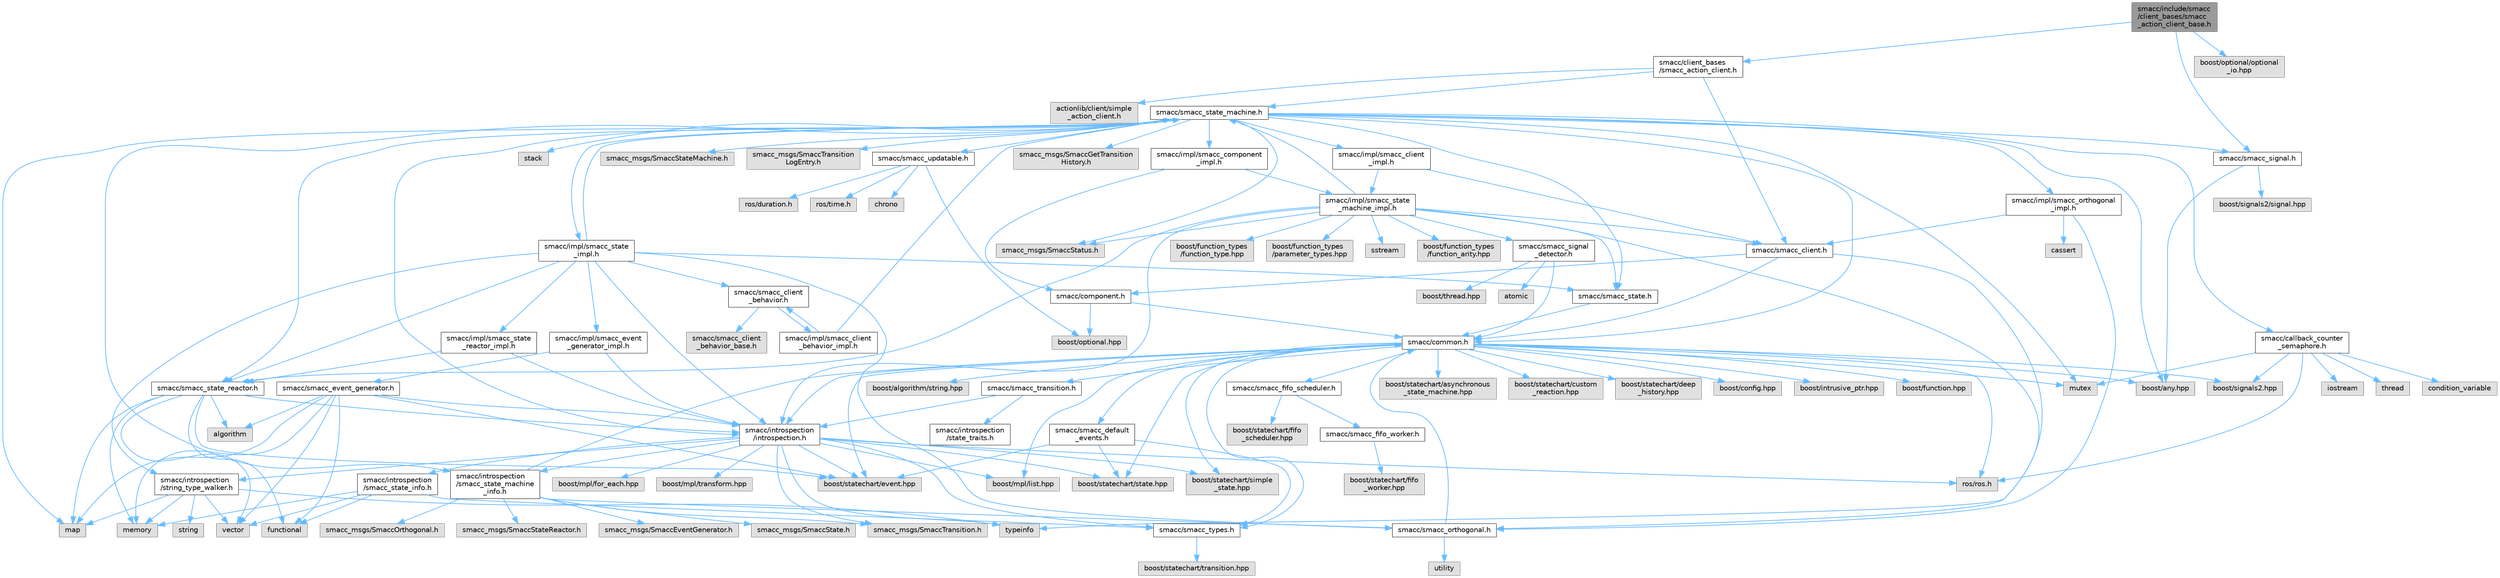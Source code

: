 digraph "smacc/include/smacc/client_bases/smacc_action_client_base.h"
{
 // LATEX_PDF_SIZE
  bgcolor="transparent";
  edge [fontname=Helvetica,fontsize=10,labelfontname=Helvetica,labelfontsize=10];
  node [fontname=Helvetica,fontsize=10,shape=box,height=0.2,width=0.4];
  Node1 [label="smacc/include/smacc\l/client_bases/smacc\l_action_client_base.h",height=0.2,width=0.4,color="gray40", fillcolor="grey60", style="filled", fontcolor="black",tooltip=" "];
  Node1 -> Node2 [color="steelblue1",style="solid"];
  Node2 [label="smacc/client_bases\l/smacc_action_client.h",height=0.2,width=0.4,color="grey40", fillcolor="white", style="filled",URL="$smacc__action__client_8h.html",tooltip=" "];
  Node2 -> Node3 [color="steelblue1",style="solid"];
  Node3 [label="smacc/smacc_client.h",height=0.2,width=0.4,color="grey40", fillcolor="white", style="filled",URL="$smacc__client_8h.html",tooltip=" "];
  Node3 -> Node4 [color="steelblue1",style="solid"];
  Node4 [label="smacc/common.h",height=0.2,width=0.4,color="grey40", fillcolor="white", style="filled",URL="$common_8h.html",tooltip=" "];
  Node4 -> Node5 [color="steelblue1",style="solid"];
  Node5 [label="boost/statechart/state.hpp",height=0.2,width=0.4,color="grey60", fillcolor="#E0E0E0", style="filled",tooltip=" "];
  Node4 -> Node6 [color="steelblue1",style="solid"];
  Node6 [label="boost/statechart/simple\l_state.hpp",height=0.2,width=0.4,color="grey60", fillcolor="#E0E0E0", style="filled",tooltip=" "];
  Node4 -> Node7 [color="steelblue1",style="solid"];
  Node7 [label="boost/statechart/event.hpp",height=0.2,width=0.4,color="grey60", fillcolor="#E0E0E0", style="filled",tooltip=" "];
  Node4 -> Node8 [color="steelblue1",style="solid"];
  Node8 [label="boost/statechart/asynchronous\l_state_machine.hpp",height=0.2,width=0.4,color="grey60", fillcolor="#E0E0E0", style="filled",tooltip=" "];
  Node4 -> Node9 [color="steelblue1",style="solid"];
  Node9 [label="boost/statechart/custom\l_reaction.hpp",height=0.2,width=0.4,color="grey60", fillcolor="#E0E0E0", style="filled",tooltip=" "];
  Node4 -> Node10 [color="steelblue1",style="solid"];
  Node10 [label="boost/statechart/deep\l_history.hpp",height=0.2,width=0.4,color="grey60", fillcolor="#E0E0E0", style="filled",tooltip=" "];
  Node4 -> Node11 [color="steelblue1",style="solid"];
  Node11 [label="boost/config.hpp",height=0.2,width=0.4,color="grey60", fillcolor="#E0E0E0", style="filled",tooltip=" "];
  Node4 -> Node12 [color="steelblue1",style="solid"];
  Node12 [label="boost/intrusive_ptr.hpp",height=0.2,width=0.4,color="grey60", fillcolor="#E0E0E0", style="filled",tooltip=" "];
  Node4 -> Node13 [color="steelblue1",style="solid"];
  Node13 [label="boost/function.hpp",height=0.2,width=0.4,color="grey60", fillcolor="#E0E0E0", style="filled",tooltip=" "];
  Node4 -> Node14 [color="steelblue1",style="solid"];
  Node14 [label="boost/signals2.hpp",height=0.2,width=0.4,color="grey60", fillcolor="#E0E0E0", style="filled",tooltip=" "];
  Node4 -> Node15 [color="steelblue1",style="solid"];
  Node15 [label="boost/mpl/list.hpp",height=0.2,width=0.4,color="grey60", fillcolor="#E0E0E0", style="filled",tooltip=" "];
  Node4 -> Node16 [color="steelblue1",style="solid"];
  Node16 [label="boost/any.hpp",height=0.2,width=0.4,color="grey60", fillcolor="#E0E0E0", style="filled",tooltip=" "];
  Node4 -> Node17 [color="steelblue1",style="solid"];
  Node17 [label="boost/algorithm/string.hpp",height=0.2,width=0.4,color="grey60", fillcolor="#E0E0E0", style="filled",tooltip=" "];
  Node4 -> Node18 [color="steelblue1",style="solid"];
  Node18 [label="mutex",height=0.2,width=0.4,color="grey60", fillcolor="#E0E0E0", style="filled",tooltip=" "];
  Node4 -> Node19 [color="steelblue1",style="solid"];
  Node19 [label="ros/ros.h",height=0.2,width=0.4,color="grey60", fillcolor="#E0E0E0", style="filled",tooltip=" "];
  Node4 -> Node20 [color="steelblue1",style="solid"];
  Node20 [label="smacc/smacc_fifo_scheduler.h",height=0.2,width=0.4,color="grey40", fillcolor="white", style="filled",URL="$smacc__fifo__scheduler_8h.html",tooltip=" "];
  Node20 -> Node21 [color="steelblue1",style="solid"];
  Node21 [label="boost/statechart/fifo\l_scheduler.hpp",height=0.2,width=0.4,color="grey60", fillcolor="#E0E0E0", style="filled",tooltip=" "];
  Node20 -> Node22 [color="steelblue1",style="solid"];
  Node22 [label="smacc/smacc_fifo_worker.h",height=0.2,width=0.4,color="grey40", fillcolor="white", style="filled",URL="$smacc__fifo__worker_8h.html",tooltip=" "];
  Node22 -> Node23 [color="steelblue1",style="solid"];
  Node23 [label="boost/statechart/fifo\l_worker.hpp",height=0.2,width=0.4,color="grey60", fillcolor="#E0E0E0", style="filled",tooltip=" "];
  Node4 -> Node24 [color="steelblue1",style="solid"];
  Node24 [label="smacc/smacc_types.h",height=0.2,width=0.4,color="grey40", fillcolor="white", style="filled",URL="$smacc__types_8h.html",tooltip=" "];
  Node24 -> Node25 [color="steelblue1",style="solid"];
  Node25 [label="boost/statechart/transition.hpp",height=0.2,width=0.4,color="grey60", fillcolor="#E0E0E0", style="filled",tooltip=" "];
  Node4 -> Node26 [color="steelblue1",style="solid"];
  Node26 [label="smacc/introspection\l/introspection.h",height=0.2,width=0.4,color="grey40", fillcolor="white", style="filled",URL="$introspection_8h.html",tooltip=" "];
  Node26 -> Node5 [color="steelblue1",style="solid"];
  Node26 -> Node6 [color="steelblue1",style="solid"];
  Node26 -> Node7 [color="steelblue1",style="solid"];
  Node26 -> Node19 [color="steelblue1",style="solid"];
  Node26 -> Node27 [color="steelblue1",style="solid"];
  Node27 [label="typeinfo",height=0.2,width=0.4,color="grey60", fillcolor="#E0E0E0", style="filled",tooltip=" "];
  Node26 -> Node15 [color="steelblue1",style="solid"];
  Node26 -> Node28 [color="steelblue1",style="solid"];
  Node28 [label="boost/mpl/for_each.hpp",height=0.2,width=0.4,color="grey60", fillcolor="#E0E0E0", style="filled",tooltip=" "];
  Node26 -> Node29 [color="steelblue1",style="solid"];
  Node29 [label="boost/mpl/transform.hpp",height=0.2,width=0.4,color="grey60", fillcolor="#E0E0E0", style="filled",tooltip=" "];
  Node26 -> Node24 [color="steelblue1",style="solid"];
  Node26 -> Node30 [color="steelblue1",style="solid"];
  Node30 [label="smacc/introspection\l/string_type_walker.h",height=0.2,width=0.4,color="grey40", fillcolor="white", style="filled",URL="$string__type__walker_8h.html",tooltip=" "];
  Node30 -> Node31 [color="steelblue1",style="solid"];
  Node31 [label="string",height=0.2,width=0.4,color="grey60", fillcolor="#E0E0E0", style="filled",tooltip=" "];
  Node30 -> Node32 [color="steelblue1",style="solid"];
  Node32 [label="memory",height=0.2,width=0.4,color="grey60", fillcolor="#E0E0E0", style="filled",tooltip=" "];
  Node30 -> Node33 [color="steelblue1",style="solid"];
  Node33 [label="vector",height=0.2,width=0.4,color="grey60", fillcolor="#E0E0E0", style="filled",tooltip=" "];
  Node30 -> Node27 [color="steelblue1",style="solid"];
  Node30 -> Node34 [color="steelblue1",style="solid"];
  Node34 [label="map",height=0.2,width=0.4,color="grey60", fillcolor="#E0E0E0", style="filled",tooltip=" "];
  Node26 -> Node35 [color="steelblue1",style="solid"];
  Node35 [label="smacc/introspection\l/smacc_state_info.h",height=0.2,width=0.4,color="grey40", fillcolor="white", style="filled",URL="$smacc__state__info_8h.html",tooltip=" "];
  Node35 -> Node32 [color="steelblue1",style="solid"];
  Node35 -> Node36 [color="steelblue1",style="solid"];
  Node36 [label="functional",height=0.2,width=0.4,color="grey60", fillcolor="#E0E0E0", style="filled",tooltip=" "];
  Node35 -> Node33 [color="steelblue1",style="solid"];
  Node35 -> Node24 [color="steelblue1",style="solid"];
  Node26 -> Node37 [color="steelblue1",style="solid"];
  Node37 [label="smacc_msgs/SmaccTransition.h",height=0.2,width=0.4,color="grey60", fillcolor="#E0E0E0", style="filled",tooltip=" "];
  Node26 -> Node38 [color="steelblue1",style="solid"];
  Node38 [label="smacc/introspection\l/smacc_state_machine\l_info.h",height=0.2,width=0.4,color="grey40", fillcolor="white", style="filled",URL="$smacc__state__machine__info_8h.html",tooltip=" "];
  Node38 -> Node4 [color="steelblue1",style="solid"];
  Node38 -> Node39 [color="steelblue1",style="solid"];
  Node39 [label="smacc/smacc_orthogonal.h",height=0.2,width=0.4,color="grey40", fillcolor="white", style="filled",URL="$smacc__orthogonal_8h.html",tooltip=" "];
  Node39 -> Node4 [color="steelblue1",style="solid"];
  Node39 -> Node40 [color="steelblue1",style="solid"];
  Node40 [label="utility",height=0.2,width=0.4,color="grey60", fillcolor="#E0E0E0", style="filled",tooltip=" "];
  Node38 -> Node41 [color="steelblue1",style="solid"];
  Node41 [label="smacc_msgs/SmaccState.h",height=0.2,width=0.4,color="grey60", fillcolor="#E0E0E0", style="filled",tooltip=" "];
  Node38 -> Node37 [color="steelblue1",style="solid"];
  Node38 -> Node42 [color="steelblue1",style="solid"];
  Node42 [label="smacc_msgs/SmaccOrthogonal.h",height=0.2,width=0.4,color="grey60", fillcolor="#E0E0E0", style="filled",tooltip=" "];
  Node38 -> Node43 [color="steelblue1",style="solid"];
  Node43 [label="smacc_msgs/SmaccStateReactor.h",height=0.2,width=0.4,color="grey60", fillcolor="#E0E0E0", style="filled",tooltip=" "];
  Node38 -> Node44 [color="steelblue1",style="solid"];
  Node44 [label="smacc_msgs/SmaccEventGenerator.h",height=0.2,width=0.4,color="grey60", fillcolor="#E0E0E0", style="filled",tooltip=" "];
  Node4 -> Node45 [color="steelblue1",style="solid"];
  Node45 [label="smacc/smacc_default\l_events.h",height=0.2,width=0.4,color="grey40", fillcolor="white", style="filled",URL="$smacc__default__events_8h.html",tooltip=" "];
  Node45 -> Node5 [color="steelblue1",style="solid"];
  Node45 -> Node7 [color="steelblue1",style="solid"];
  Node45 -> Node24 [color="steelblue1",style="solid"];
  Node4 -> Node46 [color="steelblue1",style="solid"];
  Node46 [label="smacc/smacc_transition.h",height=0.2,width=0.4,color="grey40", fillcolor="white", style="filled",URL="$smacc__transition_8h.html",tooltip=" "];
  Node46 -> Node26 [color="steelblue1",style="solid"];
  Node46 -> Node47 [color="steelblue1",style="solid"];
  Node47 [label="smacc/introspection\l/state_traits.h",height=0.2,width=0.4,color="grey40", fillcolor="white", style="filled",URL="$state__traits_8h.html",tooltip=" "];
  Node3 -> Node48 [color="steelblue1",style="solid"];
  Node48 [label="smacc/component.h",height=0.2,width=0.4,color="grey40", fillcolor="white", style="filled",URL="$component_8h.html",tooltip=" "];
  Node48 -> Node4 [color="steelblue1",style="solid"];
  Node48 -> Node49 [color="steelblue1",style="solid"];
  Node49 [label="boost/optional.hpp",height=0.2,width=0.4,color="grey60", fillcolor="#E0E0E0", style="filled",tooltip=" "];
  Node3 -> Node27 [color="steelblue1",style="solid"];
  Node2 -> Node50 [color="steelblue1",style="solid"];
  Node50 [label="smacc/smacc_state_machine.h",height=0.2,width=0.4,color="grey40", fillcolor="white", style="filled",URL="$smacc__state__machine_8h.html",tooltip=" "];
  Node50 -> Node16 [color="steelblue1",style="solid"];
  Node50 -> Node34 [color="steelblue1",style="solid"];
  Node50 -> Node18 [color="steelblue1",style="solid"];
  Node50 -> Node51 [color="steelblue1",style="solid"];
  Node51 [label="stack",height=0.2,width=0.4,color="grey60", fillcolor="#E0E0E0", style="filled",tooltip=" "];
  Node50 -> Node4 [color="steelblue1",style="solid"];
  Node50 -> Node26 [color="steelblue1",style="solid"];
  Node50 -> Node38 [color="steelblue1",style="solid"];
  Node50 -> Node52 [color="steelblue1",style="solid"];
  Node52 [label="smacc/smacc_updatable.h",height=0.2,width=0.4,color="grey40", fillcolor="white", style="filled",URL="$smacc__updatable_8h.html",tooltip=" "];
  Node52 -> Node53 [color="steelblue1",style="solid"];
  Node53 [label="chrono",height=0.2,width=0.4,color="grey60", fillcolor="#E0E0E0", style="filled",tooltip=" "];
  Node52 -> Node49 [color="steelblue1",style="solid"];
  Node52 -> Node54 [color="steelblue1",style="solid"];
  Node54 [label="ros/duration.h",height=0.2,width=0.4,color="grey60", fillcolor="#E0E0E0", style="filled",tooltip=" "];
  Node52 -> Node55 [color="steelblue1",style="solid"];
  Node55 [label="ros/time.h",height=0.2,width=0.4,color="grey60", fillcolor="#E0E0E0", style="filled",tooltip=" "];
  Node50 -> Node56 [color="steelblue1",style="solid"];
  Node56 [label="smacc/smacc_signal.h",height=0.2,width=0.4,color="grey40", fillcolor="white", style="filled",URL="$smacc__signal_8h.html",tooltip=" "];
  Node56 -> Node57 [color="steelblue1",style="solid"];
  Node57 [label="boost/signals2/signal.hpp",height=0.2,width=0.4,color="grey60", fillcolor="#E0E0E0", style="filled",tooltip=" "];
  Node56 -> Node16 [color="steelblue1",style="solid"];
  Node50 -> Node58 [color="steelblue1",style="solid"];
  Node58 [label="smacc_msgs/SmaccStateMachine.h",height=0.2,width=0.4,color="grey60", fillcolor="#E0E0E0", style="filled",tooltip=" "];
  Node50 -> Node59 [color="steelblue1",style="solid"];
  Node59 [label="smacc_msgs/SmaccTransition\lLogEntry.h",height=0.2,width=0.4,color="grey60", fillcolor="#E0E0E0", style="filled",tooltip=" "];
  Node50 -> Node60 [color="steelblue1",style="solid"];
  Node60 [label="smacc_msgs/SmaccStatus.h",height=0.2,width=0.4,color="grey60", fillcolor="#E0E0E0", style="filled",tooltip=" "];
  Node50 -> Node61 [color="steelblue1",style="solid"];
  Node61 [label="smacc_msgs/SmaccGetTransition\lHistory.h",height=0.2,width=0.4,color="grey60", fillcolor="#E0E0E0", style="filled",tooltip=" "];
  Node50 -> Node62 [color="steelblue1",style="solid"];
  Node62 [label="smacc/smacc_state.h",height=0.2,width=0.4,color="grey40", fillcolor="white", style="filled",URL="$smacc__state_8h.html",tooltip=" "];
  Node62 -> Node4 [color="steelblue1",style="solid"];
  Node50 -> Node63 [color="steelblue1",style="solid"];
  Node63 [label="smacc/smacc_state_reactor.h",height=0.2,width=0.4,color="grey40", fillcolor="white", style="filled",URL="$smacc__state__reactor_8h.html",tooltip=" "];
  Node63 -> Node36 [color="steelblue1",style="solid"];
  Node63 -> Node32 [color="steelblue1",style="solid"];
  Node63 -> Node33 [color="steelblue1",style="solid"];
  Node63 -> Node64 [color="steelblue1",style="solid"];
  Node64 [label="algorithm",height=0.2,width=0.4,color="grey60", fillcolor="#E0E0E0", style="filled",tooltip=" "];
  Node63 -> Node26 [color="steelblue1",style="solid"];
  Node63 -> Node7 [color="steelblue1",style="solid"];
  Node63 -> Node34 [color="steelblue1",style="solid"];
  Node50 -> Node65 [color="steelblue1",style="solid"];
  Node65 [label="smacc/callback_counter\l_semaphore.h",height=0.2,width=0.4,color="grey40", fillcolor="white", style="filled",URL="$callback__counter__semaphore_8h.html",tooltip=" "];
  Node65 -> Node66 [color="steelblue1",style="solid"];
  Node66 [label="iostream",height=0.2,width=0.4,color="grey60", fillcolor="#E0E0E0", style="filled",tooltip=" "];
  Node65 -> Node14 [color="steelblue1",style="solid"];
  Node65 -> Node67 [color="steelblue1",style="solid"];
  Node67 [label="thread",height=0.2,width=0.4,color="grey60", fillcolor="#E0E0E0", style="filled",tooltip=" "];
  Node65 -> Node68 [color="steelblue1",style="solid"];
  Node68 [label="condition_variable",height=0.2,width=0.4,color="grey60", fillcolor="#E0E0E0", style="filled",tooltip=" "];
  Node65 -> Node18 [color="steelblue1",style="solid"];
  Node65 -> Node19 [color="steelblue1",style="solid"];
  Node50 -> Node69 [color="steelblue1",style="solid"];
  Node69 [label="smacc/impl/smacc_state\l_impl.h",height=0.2,width=0.4,color="grey40", fillcolor="white", style="filled",URL="$smacc__state__impl_8h.html",tooltip=" "];
  Node69 -> Node62 [color="steelblue1",style="solid"];
  Node69 -> Node39 [color="steelblue1",style="solid"];
  Node69 -> Node70 [color="steelblue1",style="solid"];
  Node70 [label="smacc/smacc_client\l_behavior.h",height=0.2,width=0.4,color="grey40", fillcolor="white", style="filled",URL="$smacc__client__behavior_8h.html",tooltip=" "];
  Node70 -> Node71 [color="steelblue1",style="solid"];
  Node71 [label="smacc/smacc_client\l_behavior_base.h",height=0.2,width=0.4,color="grey60", fillcolor="#E0E0E0", style="filled",tooltip=" "];
  Node70 -> Node72 [color="steelblue1",style="solid"];
  Node72 [label="smacc/impl/smacc_client\l_behavior_impl.h",height=0.2,width=0.4,color="grey40", fillcolor="white", style="filled",URL="$smacc__client__behavior__impl_8h.html",tooltip=" "];
  Node72 -> Node70 [color="steelblue1",style="solid"];
  Node72 -> Node50 [color="steelblue1",style="solid"];
  Node69 -> Node26 [color="steelblue1",style="solid"];
  Node69 -> Node63 [color="steelblue1",style="solid"];
  Node69 -> Node30 [color="steelblue1",style="solid"];
  Node69 -> Node50 [color="steelblue1",style="solid"];
  Node69 -> Node73 [color="steelblue1",style="solid"];
  Node73 [label="smacc/impl/smacc_state\l_reactor_impl.h",height=0.2,width=0.4,color="grey40", fillcolor="white", style="filled",URL="$smacc__state__reactor__impl_8h.html",tooltip=" "];
  Node73 -> Node63 [color="steelblue1",style="solid"];
  Node73 -> Node26 [color="steelblue1",style="solid"];
  Node69 -> Node74 [color="steelblue1",style="solid"];
  Node74 [label="smacc/impl/smacc_event\l_generator_impl.h",height=0.2,width=0.4,color="grey40", fillcolor="white", style="filled",URL="$smacc__event__generator__impl_8h.html",tooltip=" "];
  Node74 -> Node75 [color="steelblue1",style="solid"];
  Node75 [label="smacc/smacc_event_generator.h",height=0.2,width=0.4,color="grey40", fillcolor="white", style="filled",URL="$smacc__event__generator_8h.html",tooltip=" "];
  Node75 -> Node36 [color="steelblue1",style="solid"];
  Node75 -> Node32 [color="steelblue1",style="solid"];
  Node75 -> Node33 [color="steelblue1",style="solid"];
  Node75 -> Node64 [color="steelblue1",style="solid"];
  Node75 -> Node26 [color="steelblue1",style="solid"];
  Node75 -> Node7 [color="steelblue1",style="solid"];
  Node75 -> Node34 [color="steelblue1",style="solid"];
  Node74 -> Node26 [color="steelblue1",style="solid"];
  Node50 -> Node76 [color="steelblue1",style="solid"];
  Node76 [label="smacc/impl/smacc_client\l_impl.h",height=0.2,width=0.4,color="grey40", fillcolor="white", style="filled",URL="$smacc__client__impl_8h.html",tooltip=" "];
  Node76 -> Node3 [color="steelblue1",style="solid"];
  Node76 -> Node77 [color="steelblue1",style="solid"];
  Node77 [label="smacc/impl/smacc_state\l_machine_impl.h",height=0.2,width=0.4,color="grey40", fillcolor="white", style="filled",URL="$smacc__state__machine__impl_8h.html",tooltip=" "];
  Node77 -> Node50 [color="steelblue1",style="solid"];
  Node77 -> Node3 [color="steelblue1",style="solid"];
  Node77 -> Node39 [color="steelblue1",style="solid"];
  Node77 -> Node62 [color="steelblue1",style="solid"];
  Node77 -> Node26 [color="steelblue1",style="solid"];
  Node77 -> Node78 [color="steelblue1",style="solid"];
  Node78 [label="smacc/smacc_signal\l_detector.h",height=0.2,width=0.4,color="grey40", fillcolor="white", style="filled",URL="$smacc__signal__detector_8h.html",tooltip=" "];
  Node78 -> Node79 [color="steelblue1",style="solid"];
  Node79 [label="boost/thread.hpp",height=0.2,width=0.4,color="grey60", fillcolor="#E0E0E0", style="filled",tooltip=" "];
  Node78 -> Node4 [color="steelblue1",style="solid"];
  Node78 -> Node80 [color="steelblue1",style="solid"];
  Node80 [label="atomic",height=0.2,width=0.4,color="grey60", fillcolor="#E0E0E0", style="filled",tooltip=" "];
  Node77 -> Node63 [color="steelblue1",style="solid"];
  Node77 -> Node60 [color="steelblue1",style="solid"];
  Node77 -> Node81 [color="steelblue1",style="solid"];
  Node81 [label="sstream",height=0.2,width=0.4,color="grey60", fillcolor="#E0E0E0", style="filled",tooltip=" "];
  Node77 -> Node82 [color="steelblue1",style="solid"];
  Node82 [label="boost/function_types\l/function_arity.hpp",height=0.2,width=0.4,color="grey60", fillcolor="#E0E0E0", style="filled",tooltip=" "];
  Node77 -> Node83 [color="steelblue1",style="solid"];
  Node83 [label="boost/function_types\l/function_type.hpp",height=0.2,width=0.4,color="grey60", fillcolor="#E0E0E0", style="filled",tooltip=" "];
  Node77 -> Node84 [color="steelblue1",style="solid"];
  Node84 [label="boost/function_types\l/parameter_types.hpp",height=0.2,width=0.4,color="grey60", fillcolor="#E0E0E0", style="filled",tooltip=" "];
  Node50 -> Node85 [color="steelblue1",style="solid"];
  Node85 [label="smacc/impl/smacc_component\l_impl.h",height=0.2,width=0.4,color="grey40", fillcolor="white", style="filled",URL="$smacc__component__impl_8h.html",tooltip=" "];
  Node85 -> Node48 [color="steelblue1",style="solid"];
  Node85 -> Node77 [color="steelblue1",style="solid"];
  Node50 -> Node86 [color="steelblue1",style="solid"];
  Node86 [label="smacc/impl/smacc_orthogonal\l_impl.h",height=0.2,width=0.4,color="grey40", fillcolor="white", style="filled",URL="$smacc__orthogonal__impl_8h.html",tooltip=" "];
  Node86 -> Node39 [color="steelblue1",style="solid"];
  Node86 -> Node3 [color="steelblue1",style="solid"];
  Node86 -> Node87 [color="steelblue1",style="solid"];
  Node87 [label="cassert",height=0.2,width=0.4,color="grey60", fillcolor="#E0E0E0", style="filled",tooltip=" "];
  Node2 -> Node88 [color="steelblue1",style="solid"];
  Node88 [label="actionlib/client/simple\l_action_client.h",height=0.2,width=0.4,color="grey60", fillcolor="#E0E0E0", style="filled",tooltip=" "];
  Node1 -> Node56 [color="steelblue1",style="solid"];
  Node1 -> Node89 [color="steelblue1",style="solid"];
  Node89 [label="boost/optional/optional\l_io.hpp",height=0.2,width=0.4,color="grey60", fillcolor="#E0E0E0", style="filled",tooltip=" "];
}
